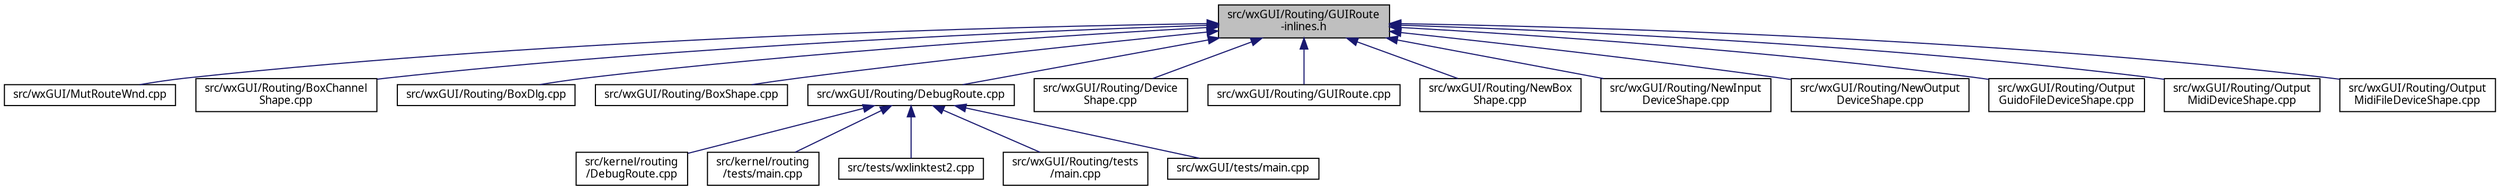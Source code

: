 digraph "src/wxGUI/Routing/GUIRoute-inlines.h"
{
  edge [fontname="Sans",fontsize="10",labelfontname="Sans",labelfontsize="10"];
  node [fontname="Sans",fontsize="10",shape=record];
  Node110 [label="src/wxGUI/Routing/GUIRoute\l-inlines.h",height=0.2,width=0.4,color="black", fillcolor="grey75", style="filled", fontcolor="black"];
  Node110 -> Node111 [dir="back",color="midnightblue",fontsize="10",style="solid",fontname="Sans"];
  Node111 [label="src/wxGUI/MutRouteWnd.cpp",height=0.2,width=0.4,color="black", fillcolor="white", style="filled",URL="$dc/def/MutRouteWnd_8cpp.html",tooltip="Routing window. "];
  Node110 -> Node112 [dir="back",color="midnightblue",fontsize="10",style="solid",fontname="Sans"];
  Node112 [label="src/wxGUI/Routing/BoxChannel\lShape.cpp",height=0.2,width=0.4,color="black", fillcolor="white", style="filled",URL="$d9/d24/BoxChannelShape_8cpp.html",tooltip="Box shape for route window. "];
  Node110 -> Node113 [dir="back",color="midnightblue",fontsize="10",style="solid",fontname="Sans"];
  Node113 [label="src/wxGUI/Routing/BoxDlg.cpp",height=0.2,width=0.4,color="black", fillcolor="white", style="filled",URL="$d3/d2a/BoxDlg_8cpp.html",tooltip="Box dialog. "];
  Node110 -> Node114 [dir="back",color="midnightblue",fontsize="10",style="solid",fontname="Sans"];
  Node114 [label="src/wxGUI/Routing/BoxShape.cpp",height=0.2,width=0.4,color="black", fillcolor="white", style="filled",URL="$d8/db4/BoxShape_8cpp.html",tooltip="Box shape for route window. "];
  Node110 -> Node115 [dir="back",color="midnightblue",fontsize="10",style="solid",fontname="Sans"];
  Node115 [label="src/wxGUI/Routing/DebugRoute.cpp",height=0.2,width=0.4,color="black", fillcolor="white", style="filled",URL="$dc/de8/wxGUI_2Routing_2DebugRoute_8cpp.html",tooltip="Debug functions for routing system. "];
  Node115 -> Node116 [dir="back",color="midnightblue",fontsize="10",style="solid",fontname="Sans"];
  Node116 [label="src/kernel/routing\l/DebugRoute.cpp",height=0.2,width=0.4,color="black", fillcolor="white", style="filled",URL="$d8/d1c/kernel_2routing_2DebugRoute_8cpp.html"];
  Node115 -> Node117 [dir="back",color="midnightblue",fontsize="10",style="solid",fontname="Sans"];
  Node117 [label="src/kernel/routing\l/tests/main.cpp",height=0.2,width=0.4,color="black", fillcolor="white", style="filled",URL="$d1/de6/kernel_2routing_2tests_2main_8cpp.html"];
  Node115 -> Node118 [dir="back",color="midnightblue",fontsize="10",style="solid",fontname="Sans"];
  Node118 [label="src/tests/wxlinktest2.cpp",height=0.2,width=0.4,color="black", fillcolor="white", style="filled",URL="$df/d13/wxlinktest2_8cpp.html"];
  Node115 -> Node119 [dir="back",color="midnightblue",fontsize="10",style="solid",fontname="Sans"];
  Node119 [label="src/wxGUI/Routing/tests\l/main.cpp",height=0.2,width=0.4,color="black", fillcolor="white", style="filled",URL="$da/dee/wxGUI_2Routing_2tests_2main_8cpp.html"];
  Node115 -> Node120 [dir="back",color="midnightblue",fontsize="10",style="solid",fontname="Sans"];
  Node120 [label="src/wxGUI/tests/main.cpp",height=0.2,width=0.4,color="black", fillcolor="white", style="filled",URL="$d9/d27/wxGUI_2tests_2main_8cpp.html"];
  Node110 -> Node121 [dir="back",color="midnightblue",fontsize="10",style="solid",fontname="Sans"];
  Node121 [label="src/wxGUI/Routing/Device\lShape.cpp",height=0.2,width=0.4,color="black", fillcolor="white", style="filled",URL="$d9/d94/DeviceShape_8cpp.html",tooltip="Device shape base class for route window. "];
  Node110 -> Node122 [dir="back",color="midnightblue",fontsize="10",style="solid",fontname="Sans"];
  Node122 [label="src/wxGUI/Routing/GUIRoute.cpp",height=0.2,width=0.4,color="black", fillcolor="white", style="filled",URL="$d4/dee/GUIRoute_8cpp.html"];
  Node110 -> Node123 [dir="back",color="midnightblue",fontsize="10",style="solid",fontname="Sans"];
  Node123 [label="src/wxGUI/Routing/NewBox\lShape.cpp",height=0.2,width=0.4,color="black", fillcolor="white", style="filled",URL="$d8/dba/NewBoxShape_8cpp.html",tooltip="New box shape for route window. "];
  Node110 -> Node124 [dir="back",color="midnightblue",fontsize="10",style="solid",fontname="Sans"];
  Node124 [label="src/wxGUI/Routing/NewInput\lDeviceShape.cpp",height=0.2,width=0.4,color="black", fillcolor="white", style="filled",URL="$df/d62/NewInputDeviceShape_8cpp.html",tooltip="Devices Basisklassen. "];
  Node110 -> Node125 [dir="back",color="midnightblue",fontsize="10",style="solid",fontname="Sans"];
  Node125 [label="src/wxGUI/Routing/NewOutput\lDeviceShape.cpp",height=0.2,width=0.4,color="black", fillcolor="white", style="filled",URL="$d1/d73/NewOutputDeviceShape_8cpp.html",tooltip="New output device shape for route window. "];
  Node110 -> Node126 [dir="back",color="midnightblue",fontsize="10",style="solid",fontname="Sans"];
  Node126 [label="src/wxGUI/Routing/Output\lGuidoFileDeviceShape.cpp",height=0.2,width=0.4,color="black", fillcolor="white", style="filled",URL="$d3/d21/OutputGuidoFileDeviceShape_8cpp.html",tooltip="Input device shape for reading GUIDO files in the route window. "];
  Node110 -> Node127 [dir="back",color="midnightblue",fontsize="10",style="solid",fontname="Sans"];
  Node127 [label="src/wxGUI/Routing/Output\lMidiDeviceShape.cpp",height=0.2,width=0.4,color="black", fillcolor="white", style="filled",URL="$d6/d68/OutputMidiDeviceShape_8cpp.html",tooltip="MIDI input device shape for route window. "];
  Node110 -> Node128 [dir="back",color="midnightblue",fontsize="10",style="solid",fontname="Sans"];
  Node128 [label="src/wxGUI/Routing/Output\lMidiFileDeviceShape.cpp",height=0.2,width=0.4,color="black", fillcolor="white", style="filled",URL="$d5/d00/OutputMidiFileDeviceShape_8cpp.html",tooltip="Midi fiele input device shape for route window. "];
}
